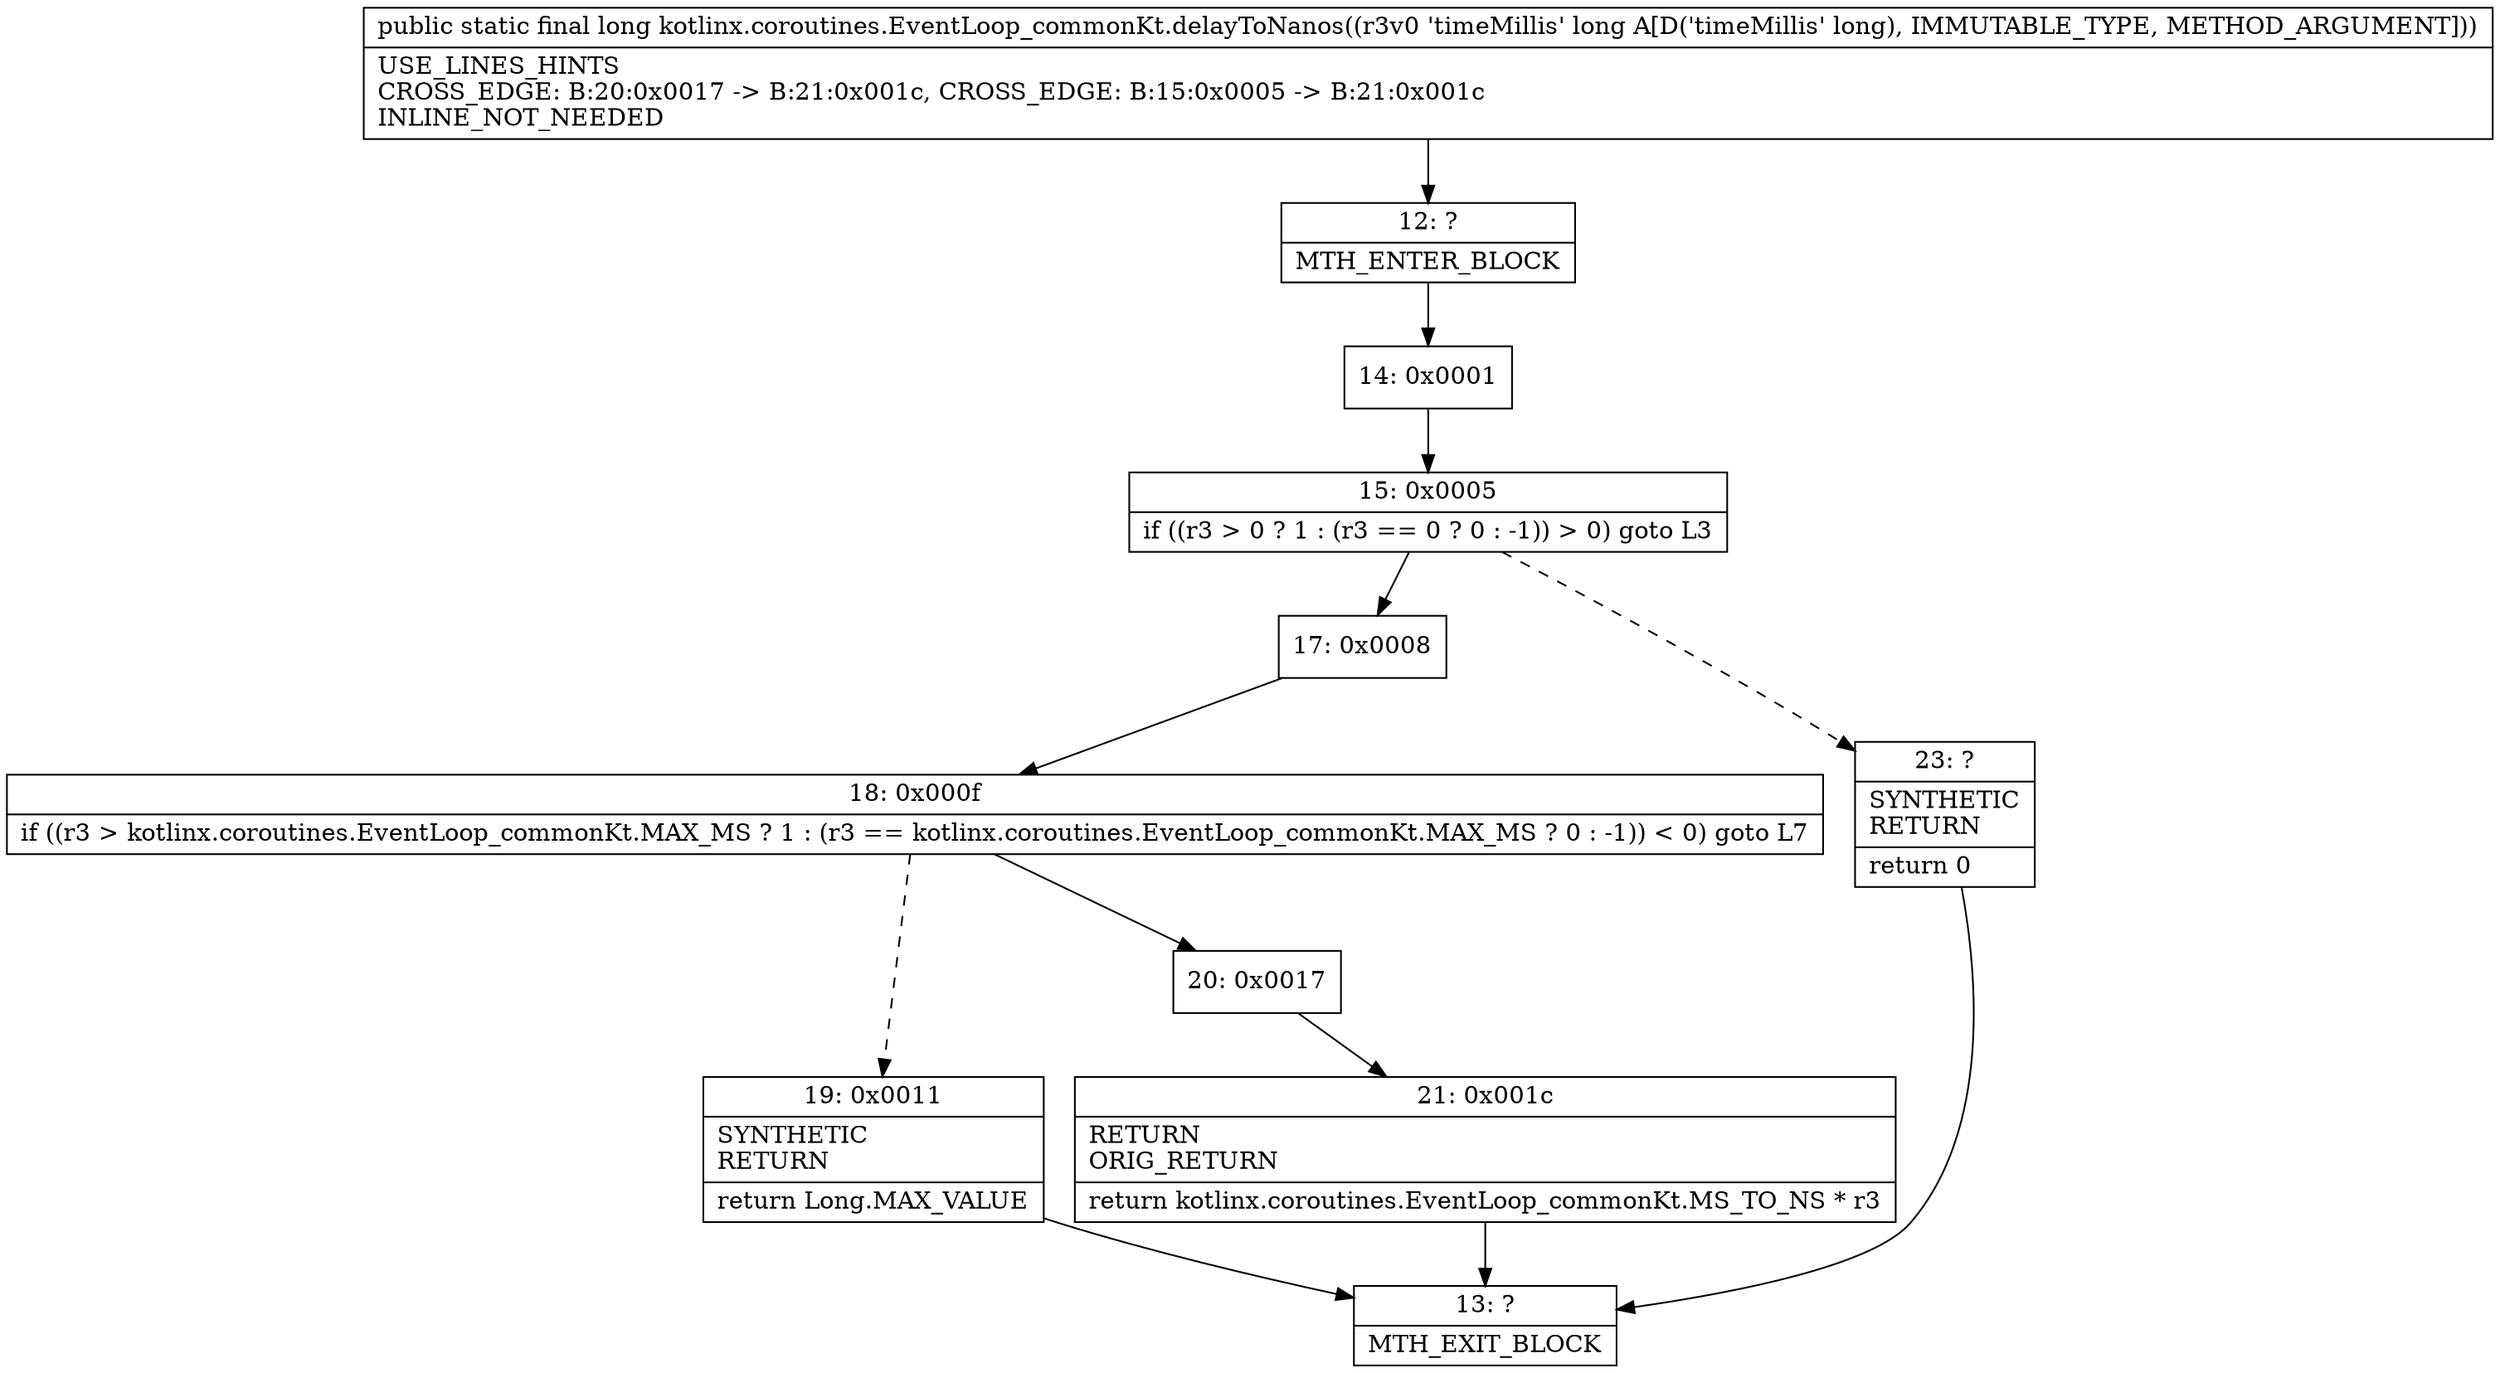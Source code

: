 digraph "CFG forkotlinx.coroutines.EventLoop_commonKt.delayToNanos(J)J" {
Node_12 [shape=record,label="{12\:\ ?|MTH_ENTER_BLOCK\l}"];
Node_14 [shape=record,label="{14\:\ 0x0001}"];
Node_15 [shape=record,label="{15\:\ 0x0005|if ((r3 \> 0 ? 1 : (r3 == 0 ? 0 : \-1)) \> 0) goto L3\l}"];
Node_17 [shape=record,label="{17\:\ 0x0008}"];
Node_18 [shape=record,label="{18\:\ 0x000f|if ((r3 \> kotlinx.coroutines.EventLoop_commonKt.MAX_MS ? 1 : (r3 == kotlinx.coroutines.EventLoop_commonKt.MAX_MS ? 0 : \-1)) \< 0) goto L7\l}"];
Node_19 [shape=record,label="{19\:\ 0x0011|SYNTHETIC\lRETURN\l|return Long.MAX_VALUE\l}"];
Node_13 [shape=record,label="{13\:\ ?|MTH_EXIT_BLOCK\l}"];
Node_20 [shape=record,label="{20\:\ 0x0017}"];
Node_21 [shape=record,label="{21\:\ 0x001c|RETURN\lORIG_RETURN\l|return kotlinx.coroutines.EventLoop_commonKt.MS_TO_NS * r3\l}"];
Node_23 [shape=record,label="{23\:\ ?|SYNTHETIC\lRETURN\l|return 0\l}"];
MethodNode[shape=record,label="{public static final long kotlinx.coroutines.EventLoop_commonKt.delayToNanos((r3v0 'timeMillis' long A[D('timeMillis' long), IMMUTABLE_TYPE, METHOD_ARGUMENT]))  | USE_LINES_HINTS\lCROSS_EDGE: B:20:0x0017 \-\> B:21:0x001c, CROSS_EDGE: B:15:0x0005 \-\> B:21:0x001c\lINLINE_NOT_NEEDED\l}"];
MethodNode -> Node_12;Node_12 -> Node_14;
Node_14 -> Node_15;
Node_15 -> Node_17;
Node_15 -> Node_23[style=dashed];
Node_17 -> Node_18;
Node_18 -> Node_19[style=dashed];
Node_18 -> Node_20;
Node_19 -> Node_13;
Node_20 -> Node_21;
Node_21 -> Node_13;
Node_23 -> Node_13;
}

